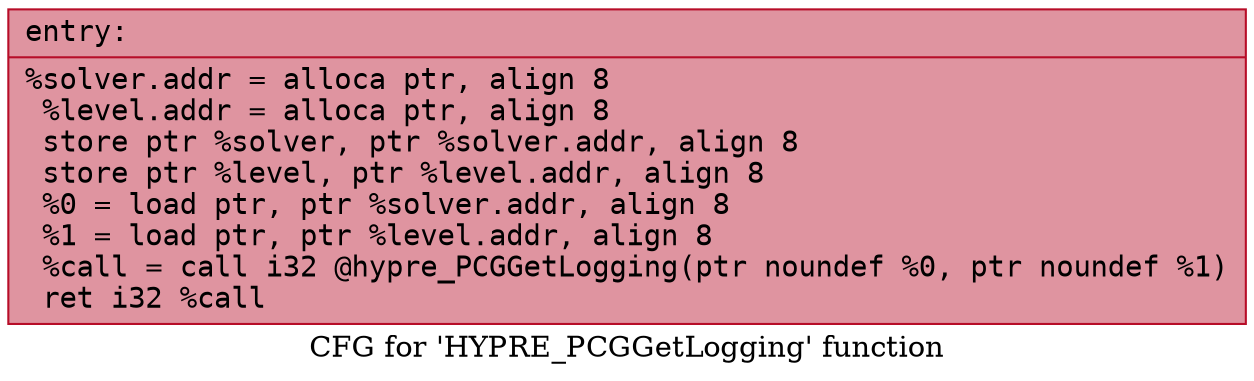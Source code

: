 digraph "CFG for 'HYPRE_PCGGetLogging' function" {
	label="CFG for 'HYPRE_PCGGetLogging' function";

	Node0x556d45bd1770 [shape=record,color="#b70d28ff", style=filled, fillcolor="#b70d2870" fontname="Courier",label="{entry:\l|  %solver.addr = alloca ptr, align 8\l  %level.addr = alloca ptr, align 8\l  store ptr %solver, ptr %solver.addr, align 8\l  store ptr %level, ptr %level.addr, align 8\l  %0 = load ptr, ptr %solver.addr, align 8\l  %1 = load ptr, ptr %level.addr, align 8\l  %call = call i32 @hypre_PCGGetLogging(ptr noundef %0, ptr noundef %1)\l  ret i32 %call\l}"];
}
